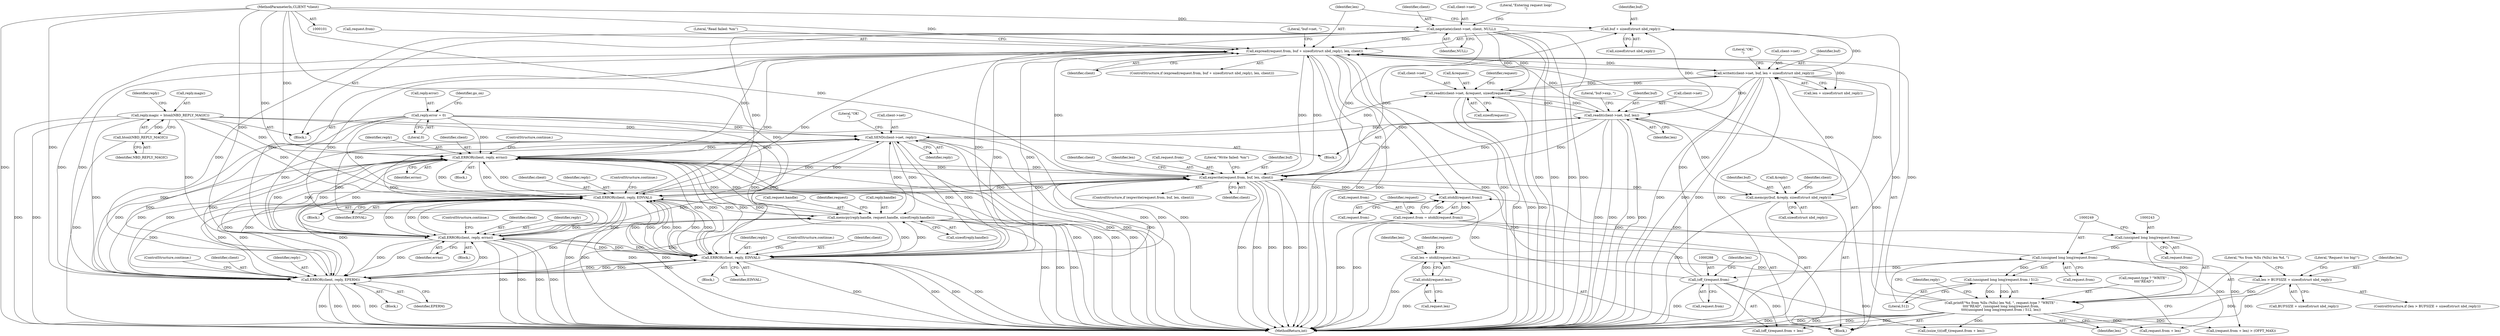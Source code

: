 digraph "0_nbd_3ef52043861ab16352d49af89e048ba6339d6df8@API" {
"1000376" [label="(Call,buf + sizeof(struct nbd_reply))"];
"1000398" [label="(Call,writeit(client->net, buf, len + sizeof(struct nbd_reply)))"];
"1000143" [label="(Call,readit(client->net, &request, sizeof(request)))"];
"1000114" [label="(Call,negotiate(client->net, client, NULL))"];
"1000102" [label="(MethodParameterIn,CLIENT *client)"];
"1000361" [label="(Call,SEND(client->net, reply))"];
"1000313" [label="(Call,readit(client->net, buf, len))"];
"1000346" [label="(Call,expwrite(request.from, buf, len, client))"];
"1000287" [label="(Call,(off_t)request.from)"];
"1000248" [label="(Call,(unsigned long long)request.from)"];
"1000242" [label="(Call,(unsigned long long)request.from)"];
"1000151" [label="(Call,request.from = ntohll(request.from))"];
"1000155" [label="(Call,ntohll(request.from))"];
"1000372" [label="(Call,expread(request.from, buf + sizeof(struct nbd_reply), len, client))"];
"1000234" [label="(Call,printf(\"%s from %llu (%llu) len %d, \", request.type ? \"WRITE\" :\n\t\t\t\t\"READ\", (unsigned long long)request.from,\n\t\t\t\t(unsigned long long)request.from / 512, len))"];
"1000247" [label="(Call,(unsigned long long)request.from / 512)"];
"1000226" [label="(Call,len > BUFSIZE + sizeof(struct nbd_reply))"];
"1000210" [label="(Call,len = ntohl(request.len))"];
"1000212" [label="(Call,ntohl(request.len))"];
"1000356" [label="(Call,ERROR(client, reply, errno))"];
"1000122" [label="(Call,reply.magic = htonl(NBD_REPLY_MAGIC))"];
"1000126" [label="(Call,htonl(NBD_REPLY_MAGIC))"];
"1000128" [label="(Call,reply.error = 0)"];
"1000299" [label="(Call,ERROR(client, reply, EINVAL))"];
"1000385" [label="(Call,ERROR(client, reply, errno))"];
"1000340" [label="(Call,ERROR(client, reply, EPERM))"];
"1000277" [label="(Call,ERROR(client, reply, EINVAL))"];
"1000255" [label="(Call,memcpy(reply.handle, request.handle, sizeof(reply.handle)))"];
"1000392" [label="(Call,memcpy(buf, &reply, sizeof(struct nbd_reply)))"];
"1000292" [label="(Identifier,len)"];
"1000242" [label="(Call,(unsigned long long)request.from)"];
"1000385" [label="(Call,ERROR(client, reply, errno))"];
"1000128" [label="(Call,reply.error = 0)"];
"1000362" [label="(Call,client->net)"];
"1000314" [label="(Call,client->net)"];
"1000151" [label="(Call,request.from = ntohll(request.from))"];
"1000257" [label="(Identifier,reply)"];
"1000212" [label="(Call,ntohl(request.len))"];
"1000386" [label="(Identifier,client)"];
"1000270" [label="(Identifier,request)"];
"1000381" [label="(Identifier,client)"];
"1000373" [label="(Call,request.from)"];
"1000380" [label="(Identifier,len)"];
"1000301" [label="(Identifier,reply)"];
"1000277" [label="(Call,ERROR(client, reply, EINVAL))"];
"1000213" [label="(Call,request.len)"];
"1000210" [label="(Call,len = ntohl(request.len))"];
"1000219" [label="(Identifier,request)"];
"1000156" [label="(Call,request.from)"];
"1000118" [label="(Identifier,client)"];
"1000346" [label="(Call,expwrite(request.from, buf, len, client))"];
"1000211" [label="(Identifier,len)"];
"1000402" [label="(Identifier,buf)"];
"1000344" [label="(ControlStructure,continue;)"];
"1000228" [label="(Call,BUFSIZE + sizeof(struct nbd_reply))"];
"1000233" [label="(Literal,\"Request too big!\")"];
"1000115" [label="(Call,client->net)"];
"1000313" [label="(Call,readit(client->net, buf, len))"];
"1000114" [label="(Call,negotiate(client->net, client, NULL))"];
"1000132" [label="(Literal,0)"];
"1000234" [label="(Call,printf(\"%s from %llu (%llu) len %d, \", request.type ? \"WRITE\" :\n\t\t\t\t\"READ\", (unsigned long long)request.from,\n\t\t\t\t(unsigned long long)request.from / 512, len))"];
"1000356" [label="(Call,ERROR(client, reply, errno))"];
"1000352" [label="(Identifier,client)"];
"1000236" [label="(Call,request.type ? \"WRITE\" :\n\t\t\t\t\"READ\")"];
"1000123" [label="(Call,reply.magic)"];
"1000227" [label="(Identifier,len)"];
"1000144" [label="(Call,client->net)"];
"1000126" [label="(Call,htonl(NBD_REPLY_MAGIC))"];
"1000287" [label="(Call,(off_t)request.from)"];
"1000247" [label="(Call,(unsigned long long)request.from / 512)"];
"1000367" [label="(Literal,\"OK!\n\")"];
"1000143" [label="(Call,readit(client->net, &request, sizeof(request)))"];
"1000398" [label="(Call,writeit(client->net, buf, len + sizeof(struct nbd_reply)))"];
"1000371" [label="(ControlStructure,if (expread(request.from, buf + sizeof(struct nbd_reply), len, client)))"];
"1000256" [label="(Call,reply.handle)"];
"1000248" [label="(Call,(unsigned long long)request.from)"];
"1000340" [label="(Call,ERROR(client, reply, EPERM))"];
"1000161" [label="(Identifier,request)"];
"1000119" [label="(Identifier,NULL)"];
"1000341" [label="(Identifier,client)"];
"1000102" [label="(MethodParameterIn,CLIENT *client)"];
"1000149" [label="(Call,sizeof(request))"];
"1000244" [label="(Call,request.from)"];
"1000400" [label="(Identifier,client)"];
"1000365" [label="(Identifier,reply)"];
"1000226" [label="(Call,len > BUFSIZE + sizeof(struct nbd_reply))"];
"1000343" [label="(Identifier,EPERM)"];
"1000361" [label="(Call,SEND(client->net, reply))"];
"1000378" [label="(Call,sizeof(struct nbd_reply))"];
"1000310" [label="(Block,)"];
"1000351" [label="(Identifier,len)"];
"1000318" [label="(Identifier,len)"];
"1000296" [label="(Block,)"];
"1000279" [label="(Identifier,reply)"];
"1000387" [label="(Identifier,reply)"];
"1000250" [label="(Call,request.from)"];
"1000345" [label="(ControlStructure,if (expwrite(request.from, buf, len, client)))"];
"1000122" [label="(Call,reply.magic = htonl(NBD_REPLY_MAGIC))"];
"1000281" [label="(ControlStructure,continue;)"];
"1000130" [label="(Identifier,reply)"];
"1000360" [label="(ControlStructure,continue;)"];
"1000372" [label="(Call,expread(request.from, buf + sizeof(struct nbd_reply), len, client))"];
"1000155" [label="(Call,ntohll(request.from))"];
"1000303" [label="(ControlStructure,continue;)"];
"1000359" [label="(Identifier,errno)"];
"1000337" [label="(Block,)"];
"1000147" [label="(Call,&request)"];
"1000289" [label="(Call,request.from)"];
"1000299" [label="(Call,ERROR(client, reply, EINVAL))"];
"1000376" [label="(Call,buf + sizeof(struct nbd_reply))"];
"1000320" [label="(Literal,\"buf->exp, \")"];
"1000393" [label="(Identifier,buf)"];
"1000153" [label="(Identifier,request)"];
"1000300" [label="(Identifier,client)"];
"1000127" [label="(Identifier,NBD_REPLY_MAGIC)"];
"1000103" [label="(Block,)"];
"1000347" [label="(Call,request.from)"];
"1000253" [label="(Literal,512)"];
"1000268" [label="(Call,request.from + len)"];
"1000358" [label="(Identifier,reply)"];
"1000408" [label="(Literal,\"OK!\n\")"];
"1000134" [label="(Identifier,go_on)"];
"1000152" [label="(Call,request.from)"];
"1000274" [label="(Block,)"];
"1000280" [label="(Identifier,EINVAL)"];
"1000317" [label="(Identifier,buf)"];
"1000394" [label="(Call,&reply)"];
"1000259" [label="(Call,request.handle)"];
"1000262" [label="(Call,sizeof(reply.handle))"];
"1000403" [label="(Call,len + sizeof(struct nbd_reply))"];
"1000389" [label="(ControlStructure,continue;)"];
"1000121" [label="(Literal,\"Entering request loop!\n\")"];
"1000384" [label="(Literal,\"Read failed: %m\")"];
"1000342" [label="(Identifier,reply)"];
"1000392" [label="(Call,memcpy(buf, &reply, sizeof(struct nbd_reply)))"];
"1000254" [label="(Identifier,len)"];
"1000278" [label="(Identifier,client)"];
"1000388" [label="(Identifier,errno)"];
"1000382" [label="(Block,)"];
"1000355" [label="(Literal,\"Write failed: %m\")"];
"1000267" [label="(Call,(request.from + len) > (OFFT_MAX))"];
"1000411" [label="(MethodReturn,int)"];
"1000284" [label="(Call,(ssize_t)((off_t)request.from + len))"];
"1000225" [label="(ControlStructure,if (len > BUFSIZE + sizeof(struct nbd_reply)))"];
"1000286" [label="(Call,(off_t)request.from + len)"];
"1000353" [label="(Block,)"];
"1000135" [label="(Block,)"];
"1000391" [label="(Literal,\"buf->net, \")"];
"1000129" [label="(Call,reply.error)"];
"1000396" [label="(Call,sizeof(struct nbd_reply))"];
"1000377" [label="(Identifier,buf)"];
"1000255" [label="(Call,memcpy(reply.handle, request.handle, sizeof(reply.handle)))"];
"1000235" [label="(Literal,\"%s from %llu (%llu) len %d, \")"];
"1000350" [label="(Identifier,buf)"];
"1000399" [label="(Call,client->net)"];
"1000357" [label="(Identifier,client)"];
"1000363" [label="(Identifier,client)"];
"1000302" [label="(Identifier,EINVAL)"];
"1000376" -> "1000372"  [label="AST: "];
"1000376" -> "1000378"  [label="CFG: "];
"1000377" -> "1000376"  [label="AST: "];
"1000378" -> "1000376"  [label="AST: "];
"1000380" -> "1000376"  [label="CFG: "];
"1000376" -> "1000411"  [label="DDG: "];
"1000398" -> "1000376"  [label="DDG: "];
"1000346" -> "1000376"  [label="DDG: "];
"1000313" -> "1000376"  [label="DDG: "];
"1000398" -> "1000135"  [label="AST: "];
"1000398" -> "1000403"  [label="CFG: "];
"1000399" -> "1000398"  [label="AST: "];
"1000402" -> "1000398"  [label="AST: "];
"1000403" -> "1000398"  [label="AST: "];
"1000408" -> "1000398"  [label="CFG: "];
"1000398" -> "1000411"  [label="DDG: "];
"1000398" -> "1000411"  [label="DDG: "];
"1000398" -> "1000411"  [label="DDG: "];
"1000398" -> "1000411"  [label="DDG: "];
"1000398" -> "1000143"  [label="DDG: "];
"1000398" -> "1000313"  [label="DDG: "];
"1000398" -> "1000372"  [label="DDG: "];
"1000398" -> "1000392"  [label="DDG: "];
"1000143" -> "1000398"  [label="DDG: "];
"1000392" -> "1000398"  [label="DDG: "];
"1000372" -> "1000398"  [label="DDG: "];
"1000143" -> "1000135"  [label="AST: "];
"1000143" -> "1000149"  [label="CFG: "];
"1000144" -> "1000143"  [label="AST: "];
"1000147" -> "1000143"  [label="AST: "];
"1000149" -> "1000143"  [label="AST: "];
"1000153" -> "1000143"  [label="CFG: "];
"1000143" -> "1000411"  [label="DDG: "];
"1000143" -> "1000411"  [label="DDG: "];
"1000143" -> "1000411"  [label="DDG: "];
"1000114" -> "1000143"  [label="DDG: "];
"1000361" -> "1000143"  [label="DDG: "];
"1000313" -> "1000143"  [label="DDG: "];
"1000143" -> "1000313"  [label="DDG: "];
"1000114" -> "1000103"  [label="AST: "];
"1000114" -> "1000119"  [label="CFG: "];
"1000115" -> "1000114"  [label="AST: "];
"1000118" -> "1000114"  [label="AST: "];
"1000119" -> "1000114"  [label="AST: "];
"1000121" -> "1000114"  [label="CFG: "];
"1000114" -> "1000411"  [label="DDG: "];
"1000114" -> "1000411"  [label="DDG: "];
"1000114" -> "1000411"  [label="DDG: "];
"1000114" -> "1000411"  [label="DDG: "];
"1000102" -> "1000114"  [label="DDG: "];
"1000114" -> "1000277"  [label="DDG: "];
"1000114" -> "1000299"  [label="DDG: "];
"1000114" -> "1000340"  [label="DDG: "];
"1000114" -> "1000346"  [label="DDG: "];
"1000114" -> "1000372"  [label="DDG: "];
"1000102" -> "1000101"  [label="AST: "];
"1000102" -> "1000411"  [label="DDG: "];
"1000102" -> "1000277"  [label="DDG: "];
"1000102" -> "1000299"  [label="DDG: "];
"1000102" -> "1000340"  [label="DDG: "];
"1000102" -> "1000346"  [label="DDG: "];
"1000102" -> "1000356"  [label="DDG: "];
"1000102" -> "1000372"  [label="DDG: "];
"1000102" -> "1000385"  [label="DDG: "];
"1000361" -> "1000310"  [label="AST: "];
"1000361" -> "1000365"  [label="CFG: "];
"1000362" -> "1000361"  [label="AST: "];
"1000365" -> "1000361"  [label="AST: "];
"1000367" -> "1000361"  [label="CFG: "];
"1000361" -> "1000411"  [label="DDG: "];
"1000361" -> "1000411"  [label="DDG: "];
"1000361" -> "1000411"  [label="DDG: "];
"1000361" -> "1000255"  [label="DDG: "];
"1000361" -> "1000277"  [label="DDG: "];
"1000361" -> "1000299"  [label="DDG: "];
"1000361" -> "1000340"  [label="DDG: "];
"1000361" -> "1000356"  [label="DDG: "];
"1000313" -> "1000361"  [label="DDG: "];
"1000122" -> "1000361"  [label="DDG: "];
"1000128" -> "1000361"  [label="DDG: "];
"1000299" -> "1000361"  [label="DDG: "];
"1000340" -> "1000361"  [label="DDG: "];
"1000255" -> "1000361"  [label="DDG: "];
"1000277" -> "1000361"  [label="DDG: "];
"1000385" -> "1000361"  [label="DDG: "];
"1000356" -> "1000361"  [label="DDG: "];
"1000361" -> "1000385"  [label="DDG: "];
"1000313" -> "1000310"  [label="AST: "];
"1000313" -> "1000318"  [label="CFG: "];
"1000314" -> "1000313"  [label="AST: "];
"1000317" -> "1000313"  [label="AST: "];
"1000318" -> "1000313"  [label="AST: "];
"1000320" -> "1000313"  [label="CFG: "];
"1000313" -> "1000411"  [label="DDG: "];
"1000313" -> "1000411"  [label="DDG: "];
"1000313" -> "1000411"  [label="DDG: "];
"1000313" -> "1000411"  [label="DDG: "];
"1000346" -> "1000313"  [label="DDG: "];
"1000234" -> "1000313"  [label="DDG: "];
"1000313" -> "1000346"  [label="DDG: "];
"1000313" -> "1000346"  [label="DDG: "];
"1000313" -> "1000372"  [label="DDG: "];
"1000313" -> "1000392"  [label="DDG: "];
"1000346" -> "1000345"  [label="AST: "];
"1000346" -> "1000352"  [label="CFG: "];
"1000347" -> "1000346"  [label="AST: "];
"1000350" -> "1000346"  [label="AST: "];
"1000351" -> "1000346"  [label="AST: "];
"1000352" -> "1000346"  [label="AST: "];
"1000355" -> "1000346"  [label="CFG: "];
"1000363" -> "1000346"  [label="CFG: "];
"1000346" -> "1000411"  [label="DDG: "];
"1000346" -> "1000411"  [label="DDG: "];
"1000346" -> "1000411"  [label="DDG: "];
"1000346" -> "1000411"  [label="DDG: "];
"1000346" -> "1000411"  [label="DDG: "];
"1000346" -> "1000155"  [label="DDG: "];
"1000346" -> "1000277"  [label="DDG: "];
"1000346" -> "1000299"  [label="DDG: "];
"1000346" -> "1000340"  [label="DDG: "];
"1000287" -> "1000346"  [label="DDG: "];
"1000356" -> "1000346"  [label="DDG: "];
"1000385" -> "1000346"  [label="DDG: "];
"1000277" -> "1000346"  [label="DDG: "];
"1000299" -> "1000346"  [label="DDG: "];
"1000372" -> "1000346"  [label="DDG: "];
"1000340" -> "1000346"  [label="DDG: "];
"1000346" -> "1000356"  [label="DDG: "];
"1000346" -> "1000372"  [label="DDG: "];
"1000346" -> "1000372"  [label="DDG: "];
"1000346" -> "1000392"  [label="DDG: "];
"1000287" -> "1000286"  [label="AST: "];
"1000287" -> "1000289"  [label="CFG: "];
"1000288" -> "1000287"  [label="AST: "];
"1000289" -> "1000287"  [label="AST: "];
"1000292" -> "1000287"  [label="CFG: "];
"1000287" -> "1000411"  [label="DDG: "];
"1000287" -> "1000155"  [label="DDG: "];
"1000287" -> "1000284"  [label="DDG: "];
"1000287" -> "1000286"  [label="DDG: "];
"1000248" -> "1000287"  [label="DDG: "];
"1000287" -> "1000372"  [label="DDG: "];
"1000248" -> "1000247"  [label="AST: "];
"1000248" -> "1000250"  [label="CFG: "];
"1000249" -> "1000248"  [label="AST: "];
"1000250" -> "1000248"  [label="AST: "];
"1000253" -> "1000248"  [label="CFG: "];
"1000248" -> "1000155"  [label="DDG: "];
"1000248" -> "1000247"  [label="DDG: "];
"1000242" -> "1000248"  [label="DDG: "];
"1000248" -> "1000267"  [label="DDG: "];
"1000248" -> "1000268"  [label="DDG: "];
"1000242" -> "1000234"  [label="AST: "];
"1000242" -> "1000244"  [label="CFG: "];
"1000243" -> "1000242"  [label="AST: "];
"1000244" -> "1000242"  [label="AST: "];
"1000249" -> "1000242"  [label="CFG: "];
"1000242" -> "1000234"  [label="DDG: "];
"1000151" -> "1000242"  [label="DDG: "];
"1000151" -> "1000135"  [label="AST: "];
"1000151" -> "1000155"  [label="CFG: "];
"1000152" -> "1000151"  [label="AST: "];
"1000155" -> "1000151"  [label="AST: "];
"1000161" -> "1000151"  [label="CFG: "];
"1000151" -> "1000411"  [label="DDG: "];
"1000151" -> "1000411"  [label="DDG: "];
"1000155" -> "1000151"  [label="DDG: "];
"1000151" -> "1000155"  [label="DDG: "];
"1000155" -> "1000156"  [label="CFG: "];
"1000156" -> "1000155"  [label="AST: "];
"1000372" -> "1000155"  [label="DDG: "];
"1000372" -> "1000371"  [label="AST: "];
"1000372" -> "1000381"  [label="CFG: "];
"1000373" -> "1000372"  [label="AST: "];
"1000380" -> "1000372"  [label="AST: "];
"1000381" -> "1000372"  [label="AST: "];
"1000384" -> "1000372"  [label="CFG: "];
"1000391" -> "1000372"  [label="CFG: "];
"1000372" -> "1000411"  [label="DDG: "];
"1000372" -> "1000411"  [label="DDG: "];
"1000372" -> "1000411"  [label="DDG: "];
"1000372" -> "1000411"  [label="DDG: "];
"1000372" -> "1000411"  [label="DDG: "];
"1000372" -> "1000277"  [label="DDG: "];
"1000372" -> "1000299"  [label="DDG: "];
"1000372" -> "1000340"  [label="DDG: "];
"1000234" -> "1000372"  [label="DDG: "];
"1000356" -> "1000372"  [label="DDG: "];
"1000385" -> "1000372"  [label="DDG: "];
"1000277" -> "1000372"  [label="DDG: "];
"1000299" -> "1000372"  [label="DDG: "];
"1000340" -> "1000372"  [label="DDG: "];
"1000372" -> "1000385"  [label="DDG: "];
"1000372" -> "1000403"  [label="DDG: "];
"1000234" -> "1000135"  [label="AST: "];
"1000234" -> "1000254"  [label="CFG: "];
"1000235" -> "1000234"  [label="AST: "];
"1000236" -> "1000234"  [label="AST: "];
"1000247" -> "1000234"  [label="AST: "];
"1000254" -> "1000234"  [label="AST: "];
"1000257" -> "1000234"  [label="CFG: "];
"1000234" -> "1000411"  [label="DDG: "];
"1000234" -> "1000411"  [label="DDG: "];
"1000234" -> "1000411"  [label="DDG: "];
"1000234" -> "1000411"  [label="DDG: "];
"1000247" -> "1000234"  [label="DDG: "];
"1000247" -> "1000234"  [label="DDG: "];
"1000226" -> "1000234"  [label="DDG: "];
"1000234" -> "1000267"  [label="DDG: "];
"1000234" -> "1000268"  [label="DDG: "];
"1000234" -> "1000284"  [label="DDG: "];
"1000234" -> "1000286"  [label="DDG: "];
"1000247" -> "1000253"  [label="CFG: "];
"1000253" -> "1000247"  [label="AST: "];
"1000254" -> "1000247"  [label="CFG: "];
"1000226" -> "1000225"  [label="AST: "];
"1000226" -> "1000228"  [label="CFG: "];
"1000227" -> "1000226"  [label="AST: "];
"1000228" -> "1000226"  [label="AST: "];
"1000233" -> "1000226"  [label="CFG: "];
"1000235" -> "1000226"  [label="CFG: "];
"1000226" -> "1000411"  [label="DDG: "];
"1000226" -> "1000411"  [label="DDG: "];
"1000210" -> "1000226"  [label="DDG: "];
"1000210" -> "1000135"  [label="AST: "];
"1000210" -> "1000212"  [label="CFG: "];
"1000211" -> "1000210"  [label="AST: "];
"1000212" -> "1000210"  [label="AST: "];
"1000219" -> "1000210"  [label="CFG: "];
"1000210" -> "1000411"  [label="DDG: "];
"1000212" -> "1000210"  [label="DDG: "];
"1000212" -> "1000213"  [label="CFG: "];
"1000213" -> "1000212"  [label="AST: "];
"1000212" -> "1000411"  [label="DDG: "];
"1000356" -> "1000353"  [label="AST: "];
"1000356" -> "1000359"  [label="CFG: "];
"1000357" -> "1000356"  [label="AST: "];
"1000358" -> "1000356"  [label="AST: "];
"1000359" -> "1000356"  [label="AST: "];
"1000360" -> "1000356"  [label="CFG: "];
"1000356" -> "1000411"  [label="DDG: "];
"1000356" -> "1000411"  [label="DDG: "];
"1000356" -> "1000411"  [label="DDG: "];
"1000356" -> "1000411"  [label="DDG: "];
"1000356" -> "1000255"  [label="DDG: "];
"1000356" -> "1000277"  [label="DDG: "];
"1000356" -> "1000277"  [label="DDG: "];
"1000356" -> "1000299"  [label="DDG: "];
"1000356" -> "1000299"  [label="DDG: "];
"1000356" -> "1000340"  [label="DDG: "];
"1000356" -> "1000340"  [label="DDG: "];
"1000122" -> "1000356"  [label="DDG: "];
"1000128" -> "1000356"  [label="DDG: "];
"1000299" -> "1000356"  [label="DDG: "];
"1000340" -> "1000356"  [label="DDG: "];
"1000255" -> "1000356"  [label="DDG: "];
"1000277" -> "1000356"  [label="DDG: "];
"1000385" -> "1000356"  [label="DDG: "];
"1000385" -> "1000356"  [label="DDG: "];
"1000356" -> "1000385"  [label="DDG: "];
"1000356" -> "1000385"  [label="DDG: "];
"1000122" -> "1000103"  [label="AST: "];
"1000122" -> "1000126"  [label="CFG: "];
"1000123" -> "1000122"  [label="AST: "];
"1000126" -> "1000122"  [label="AST: "];
"1000130" -> "1000122"  [label="CFG: "];
"1000122" -> "1000411"  [label="DDG: "];
"1000122" -> "1000411"  [label="DDG: "];
"1000126" -> "1000122"  [label="DDG: "];
"1000122" -> "1000277"  [label="DDG: "];
"1000122" -> "1000299"  [label="DDG: "];
"1000122" -> "1000340"  [label="DDG: "];
"1000122" -> "1000385"  [label="DDG: "];
"1000126" -> "1000127"  [label="CFG: "];
"1000127" -> "1000126"  [label="AST: "];
"1000126" -> "1000411"  [label="DDG: "];
"1000128" -> "1000103"  [label="AST: "];
"1000128" -> "1000132"  [label="CFG: "];
"1000129" -> "1000128"  [label="AST: "];
"1000132" -> "1000128"  [label="AST: "];
"1000134" -> "1000128"  [label="CFG: "];
"1000128" -> "1000411"  [label="DDG: "];
"1000128" -> "1000277"  [label="DDG: "];
"1000128" -> "1000299"  [label="DDG: "];
"1000128" -> "1000340"  [label="DDG: "];
"1000128" -> "1000385"  [label="DDG: "];
"1000299" -> "1000296"  [label="AST: "];
"1000299" -> "1000302"  [label="CFG: "];
"1000300" -> "1000299"  [label="AST: "];
"1000301" -> "1000299"  [label="AST: "];
"1000302" -> "1000299"  [label="AST: "];
"1000303" -> "1000299"  [label="CFG: "];
"1000299" -> "1000411"  [label="DDG: "];
"1000299" -> "1000411"  [label="DDG: "];
"1000299" -> "1000411"  [label="DDG: "];
"1000299" -> "1000411"  [label="DDG: "];
"1000299" -> "1000255"  [label="DDG: "];
"1000299" -> "1000277"  [label="DDG: "];
"1000299" -> "1000277"  [label="DDG: "];
"1000299" -> "1000277"  [label="DDG: "];
"1000385" -> "1000299"  [label="DDG: "];
"1000385" -> "1000299"  [label="DDG: "];
"1000277" -> "1000299"  [label="DDG: "];
"1000277" -> "1000299"  [label="DDG: "];
"1000277" -> "1000299"  [label="DDG: "];
"1000340" -> "1000299"  [label="DDG: "];
"1000340" -> "1000299"  [label="DDG: "];
"1000255" -> "1000299"  [label="DDG: "];
"1000299" -> "1000340"  [label="DDG: "];
"1000299" -> "1000340"  [label="DDG: "];
"1000299" -> "1000385"  [label="DDG: "];
"1000385" -> "1000382"  [label="AST: "];
"1000385" -> "1000388"  [label="CFG: "];
"1000386" -> "1000385"  [label="AST: "];
"1000387" -> "1000385"  [label="AST: "];
"1000388" -> "1000385"  [label="AST: "];
"1000389" -> "1000385"  [label="CFG: "];
"1000385" -> "1000411"  [label="DDG: "];
"1000385" -> "1000411"  [label="DDG: "];
"1000385" -> "1000411"  [label="DDG: "];
"1000385" -> "1000411"  [label="DDG: "];
"1000385" -> "1000255"  [label="DDG: "];
"1000385" -> "1000277"  [label="DDG: "];
"1000385" -> "1000277"  [label="DDG: "];
"1000385" -> "1000340"  [label="DDG: "];
"1000385" -> "1000340"  [label="DDG: "];
"1000340" -> "1000385"  [label="DDG: "];
"1000255" -> "1000385"  [label="DDG: "];
"1000277" -> "1000385"  [label="DDG: "];
"1000340" -> "1000337"  [label="AST: "];
"1000340" -> "1000343"  [label="CFG: "];
"1000341" -> "1000340"  [label="AST: "];
"1000342" -> "1000340"  [label="AST: "];
"1000343" -> "1000340"  [label="AST: "];
"1000344" -> "1000340"  [label="CFG: "];
"1000340" -> "1000411"  [label="DDG: "];
"1000340" -> "1000411"  [label="DDG: "];
"1000340" -> "1000411"  [label="DDG: "];
"1000340" -> "1000411"  [label="DDG: "];
"1000340" -> "1000255"  [label="DDG: "];
"1000340" -> "1000277"  [label="DDG: "];
"1000340" -> "1000277"  [label="DDG: "];
"1000277" -> "1000340"  [label="DDG: "];
"1000277" -> "1000340"  [label="DDG: "];
"1000255" -> "1000340"  [label="DDG: "];
"1000277" -> "1000274"  [label="AST: "];
"1000277" -> "1000280"  [label="CFG: "];
"1000278" -> "1000277"  [label="AST: "];
"1000279" -> "1000277"  [label="AST: "];
"1000280" -> "1000277"  [label="AST: "];
"1000281" -> "1000277"  [label="CFG: "];
"1000277" -> "1000411"  [label="DDG: "];
"1000277" -> "1000411"  [label="DDG: "];
"1000277" -> "1000411"  [label="DDG: "];
"1000277" -> "1000411"  [label="DDG: "];
"1000277" -> "1000255"  [label="DDG: "];
"1000255" -> "1000277"  [label="DDG: "];
"1000255" -> "1000135"  [label="AST: "];
"1000255" -> "1000262"  [label="CFG: "];
"1000256" -> "1000255"  [label="AST: "];
"1000259" -> "1000255"  [label="AST: "];
"1000262" -> "1000255"  [label="AST: "];
"1000270" -> "1000255"  [label="CFG: "];
"1000255" -> "1000411"  [label="DDG: "];
"1000255" -> "1000411"  [label="DDG: "];
"1000255" -> "1000411"  [label="DDG: "];
"1000392" -> "1000135"  [label="AST: "];
"1000392" -> "1000396"  [label="CFG: "];
"1000393" -> "1000392"  [label="AST: "];
"1000394" -> "1000392"  [label="AST: "];
"1000396" -> "1000392"  [label="AST: "];
"1000400" -> "1000392"  [label="CFG: "];
"1000392" -> "1000411"  [label="DDG: "];
"1000392" -> "1000411"  [label="DDG: "];
}
